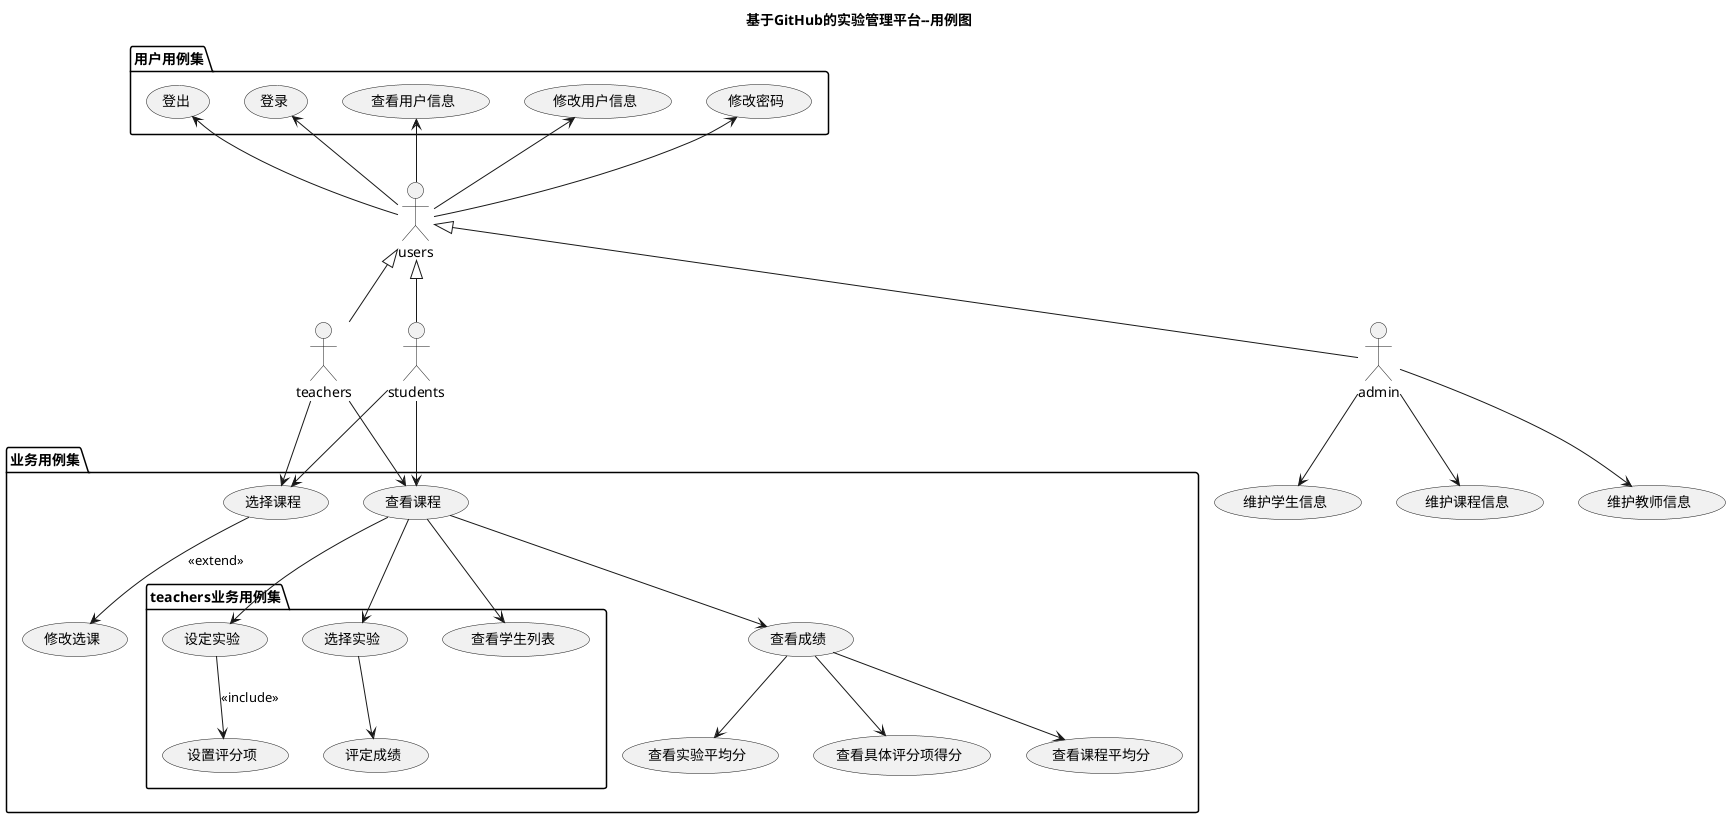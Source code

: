 @startuml
title 基于GitHub的实验管理平台--用例图
actor users
actor teachers
actor students
actor admin
users <|-- teachers
users <|-- students
users <|-- admin
package 用户用例集{
users -up-> (修改密码)
users -up-> (修改用户信息)
users -up-> (查看用户信息)
users -up-> (登录)
users -up-> (登出)
}
package 业务用例集{
teachers --> (选择课程)
students --> (选择课程)
(选择课程) -down-> (修改选课):<<extend>>
teachers -down-> (查看课程)
package teachers业务用例集{
(查看课程) -down-> (设定实验)
(设定实验) -down-> (设置评分项):<<include>>
(查看课程)-down-> (选择实验)
(选择实验) --> (评定成绩)
(查看课程) -down-> (查看学生列表)
}

students -down-> (查看课程)
(查看课程) -down-> (查看成绩)
(查看成绩) --> (查看课程平均分)
(查看成绩) --> (查看实验平均分)
(查看成绩) --> (查看具体评分项得分)

}

admin --> (维护课程信息)
admin --> (维护教师信息)
admin --> (维护学生信息)
@enduml